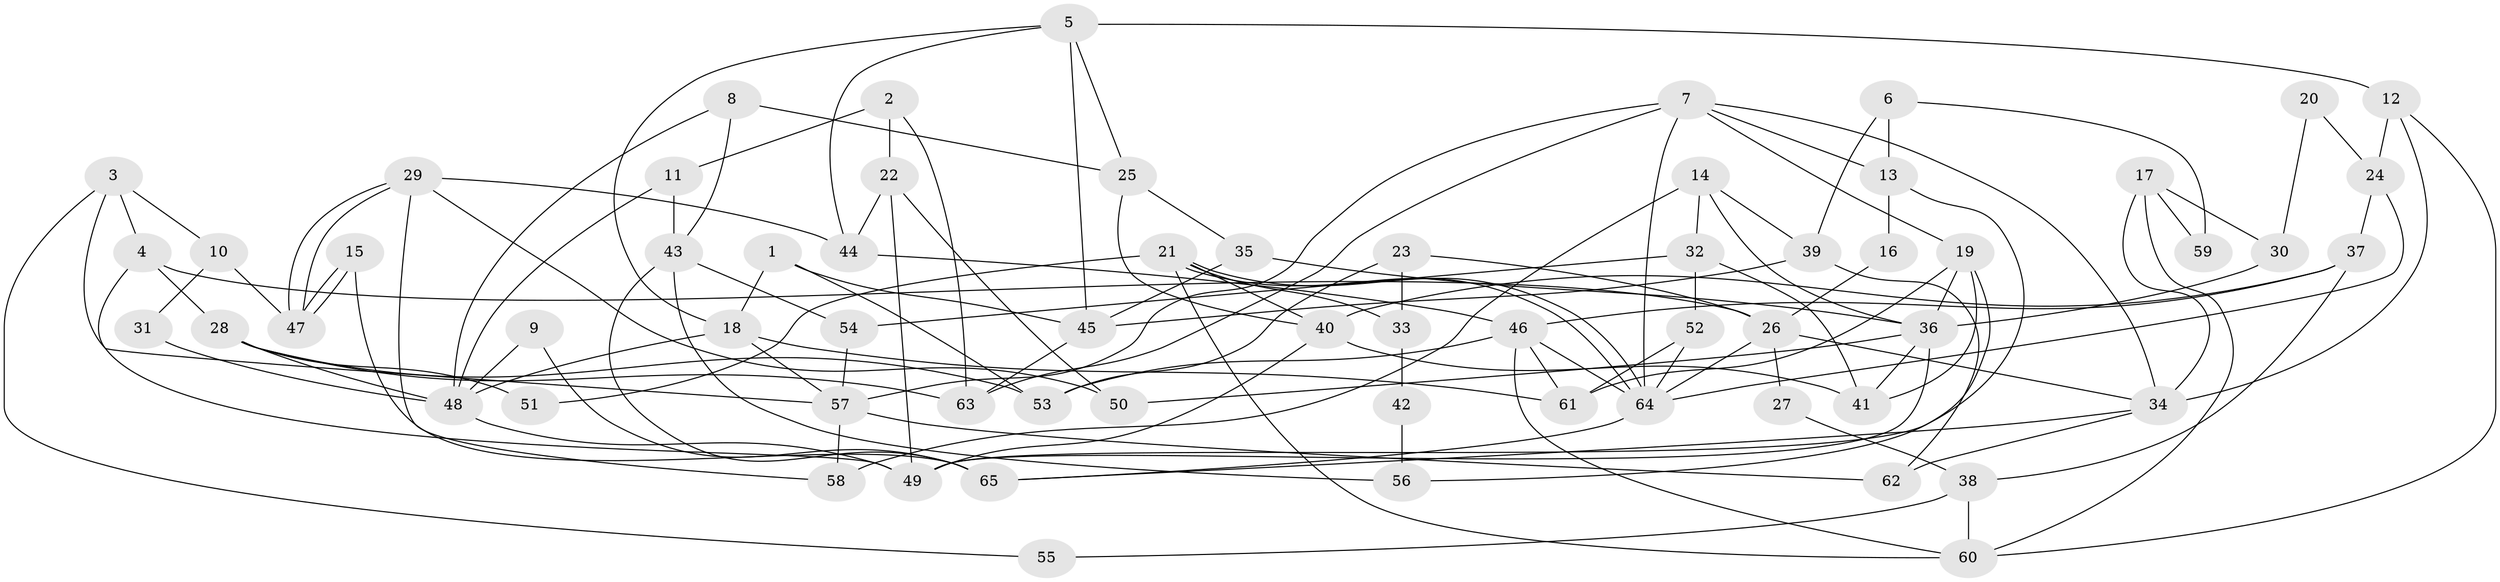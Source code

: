 // coarse degree distribution, {5: 0.23809523809523808, 4: 0.21428571428571427, 8: 0.11904761904761904, 7: 0.09523809523809523, 6: 0.07142857142857142, 2: 0.14285714285714285, 3: 0.09523809523809523, 10: 0.023809523809523808}
// Generated by graph-tools (version 1.1) at 2025/24/03/03/25 07:24:01]
// undirected, 65 vertices, 130 edges
graph export_dot {
graph [start="1"]
  node [color=gray90,style=filled];
  1;
  2;
  3;
  4;
  5;
  6;
  7;
  8;
  9;
  10;
  11;
  12;
  13;
  14;
  15;
  16;
  17;
  18;
  19;
  20;
  21;
  22;
  23;
  24;
  25;
  26;
  27;
  28;
  29;
  30;
  31;
  32;
  33;
  34;
  35;
  36;
  37;
  38;
  39;
  40;
  41;
  42;
  43;
  44;
  45;
  46;
  47;
  48;
  49;
  50;
  51;
  52;
  53;
  54;
  55;
  56;
  57;
  58;
  59;
  60;
  61;
  62;
  63;
  64;
  65;
  1 -- 45;
  1 -- 18;
  1 -- 53;
  2 -- 11;
  2 -- 63;
  2 -- 22;
  3 -- 57;
  3 -- 4;
  3 -- 10;
  3 -- 55;
  4 -- 49;
  4 -- 28;
  4 -- 26;
  5 -- 12;
  5 -- 44;
  5 -- 18;
  5 -- 25;
  5 -- 45;
  6 -- 13;
  6 -- 39;
  6 -- 59;
  7 -- 34;
  7 -- 64;
  7 -- 13;
  7 -- 19;
  7 -- 57;
  7 -- 63;
  8 -- 25;
  8 -- 48;
  8 -- 43;
  9 -- 65;
  9 -- 48;
  10 -- 47;
  10 -- 31;
  11 -- 43;
  11 -- 48;
  12 -- 60;
  12 -- 24;
  12 -- 34;
  13 -- 49;
  13 -- 16;
  14 -- 32;
  14 -- 36;
  14 -- 39;
  14 -- 58;
  15 -- 47;
  15 -- 47;
  15 -- 65;
  16 -- 26;
  17 -- 34;
  17 -- 60;
  17 -- 30;
  17 -- 59;
  18 -- 57;
  18 -- 48;
  18 -- 61;
  19 -- 36;
  19 -- 41;
  19 -- 56;
  19 -- 61;
  20 -- 24;
  20 -- 30;
  21 -- 40;
  21 -- 64;
  21 -- 64;
  21 -- 33;
  21 -- 51;
  21 -- 60;
  22 -- 44;
  22 -- 49;
  22 -- 50;
  23 -- 53;
  23 -- 26;
  23 -- 33;
  24 -- 64;
  24 -- 37;
  25 -- 35;
  25 -- 40;
  26 -- 64;
  26 -- 27;
  26 -- 34;
  27 -- 38;
  28 -- 48;
  28 -- 53;
  28 -- 51;
  28 -- 63;
  29 -- 58;
  29 -- 47;
  29 -- 47;
  29 -- 44;
  29 -- 50;
  30 -- 36;
  31 -- 48;
  32 -- 41;
  32 -- 52;
  32 -- 54;
  33 -- 42;
  34 -- 62;
  34 -- 65;
  35 -- 45;
  35 -- 36;
  36 -- 49;
  36 -- 50;
  36 -- 41;
  37 -- 40;
  37 -- 46;
  37 -- 38;
  38 -- 60;
  38 -- 55;
  39 -- 45;
  39 -- 62;
  40 -- 41;
  40 -- 49;
  42 -- 56;
  43 -- 54;
  43 -- 56;
  43 -- 65;
  44 -- 46;
  45 -- 63;
  46 -- 64;
  46 -- 61;
  46 -- 53;
  46 -- 60;
  48 -- 49;
  52 -- 61;
  52 -- 64;
  54 -- 57;
  57 -- 62;
  57 -- 58;
  64 -- 65;
}
